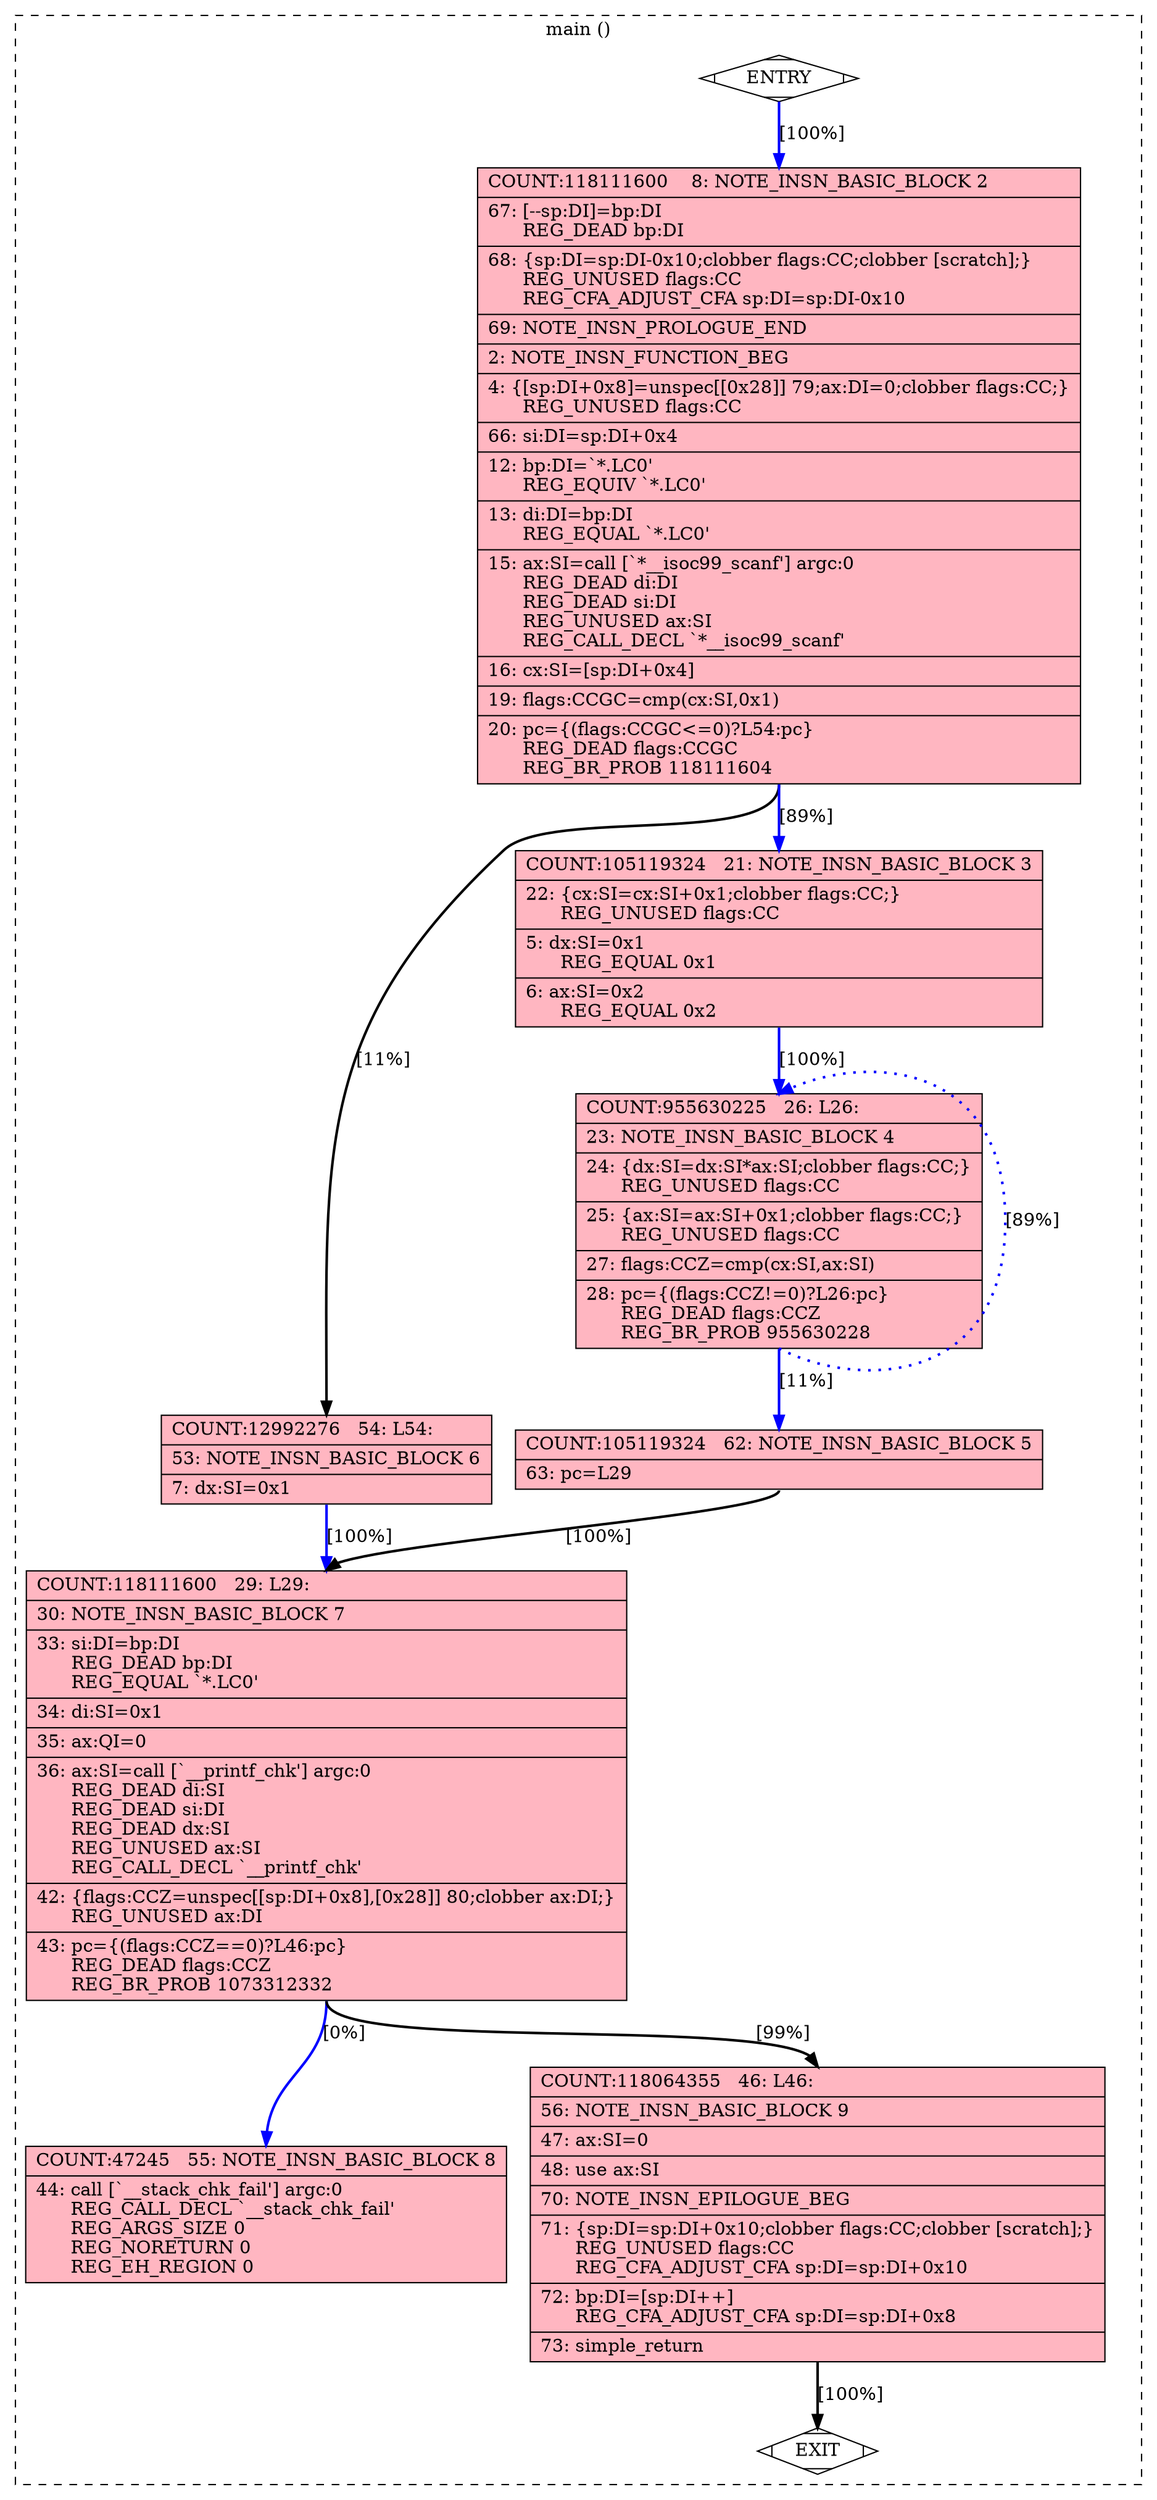 digraph "a-main.c.306r.compgotos" {
overlap=false;
subgraph "cluster_main" {
	style="dashed";
	color="black";
	label="main ()";
	fn_23_basic_block_0 [shape=Mdiamond,style=filled,fillcolor=white,label="ENTRY"];

	fn_23_basic_block_2 [shape=record,style=filled,fillcolor=lightpink,label="{COUNT:118111600\ \ \ \ 8:\ NOTE_INSN_BASIC_BLOCK\ 2\l\
|\ \ \ 67:\ [--sp:DI]=bp:DI\l\
\ \ \ \ \ \ REG_DEAD\ bp:DI\l\
|\ \ \ 68:\ \{sp:DI=sp:DI-0x10;clobber\ flags:CC;clobber\ [scratch];\}\l\
\ \ \ \ \ \ REG_UNUSED\ flags:CC\l\
\ \ \ \ \ \ REG_CFA_ADJUST_CFA\ sp:DI=sp:DI-0x10\l\
|\ \ \ 69:\ NOTE_INSN_PROLOGUE_END\l\
|\ \ \ \ 2:\ NOTE_INSN_FUNCTION_BEG\l\
|\ \ \ \ 4:\ \{[sp:DI+0x8]=unspec[[0x28]]\ 79;ax:DI=0;clobber\ flags:CC;\}\l\
\ \ \ \ \ \ REG_UNUSED\ flags:CC\l\
|\ \ \ 66:\ si:DI=sp:DI+0x4\l\
|\ \ \ 12:\ bp:DI=`*.LC0'\l\
\ \ \ \ \ \ REG_EQUIV\ `*.LC0'\l\
|\ \ \ 13:\ di:DI=bp:DI\l\
\ \ \ \ \ \ REG_EQUAL\ `*.LC0'\l\
|\ \ \ 15:\ ax:SI=call\ [`*__isoc99_scanf']\ argc:0\l\
\ \ \ \ \ \ REG_DEAD\ di:DI\l\
\ \ \ \ \ \ REG_DEAD\ si:DI\l\
\ \ \ \ \ \ REG_UNUSED\ ax:SI\l\
\ \ \ \ \ \ REG_CALL_DECL\ `*__isoc99_scanf'\l\
|\ \ \ 16:\ cx:SI=[sp:DI+0x4]\l\
|\ \ \ 19:\ flags:CCGC=cmp(cx:SI,0x1)\l\
|\ \ \ 20:\ pc=\{(flags:CCGC\<=0)?L54:pc\}\l\
\ \ \ \ \ \ REG_DEAD\ flags:CCGC\l\
\ \ \ \ \ \ REG_BR_PROB\ 118111604\l\
}"];

	fn_23_basic_block_6 [shape=record,style=filled,fillcolor=lightpink,label="{COUNT:12992276\ \ \ 54:\ L54:\l\
|\ \ \ 53:\ NOTE_INSN_BASIC_BLOCK\ 6\l\
|\ \ \ \ 7:\ dx:SI=0x1\l\
}"];

	fn_23_basic_block_3 [shape=record,style=filled,fillcolor=lightpink,label="{COUNT:105119324\ \ \ 21:\ NOTE_INSN_BASIC_BLOCK\ 3\l\
|\ \ \ 22:\ \{cx:SI=cx:SI+0x1;clobber\ flags:CC;\}\l\
\ \ \ \ \ \ REG_UNUSED\ flags:CC\l\
|\ \ \ \ 5:\ dx:SI=0x1\l\
\ \ \ \ \ \ REG_EQUAL\ 0x1\l\
|\ \ \ \ 6:\ ax:SI=0x2\l\
\ \ \ \ \ \ REG_EQUAL\ 0x2\l\
}"];

	fn_23_basic_block_4 [shape=record,style=filled,fillcolor=lightpink,label="{COUNT:955630225\ \ \ 26:\ L26:\l\
|\ \ \ 23:\ NOTE_INSN_BASIC_BLOCK\ 4\l\
|\ \ \ 24:\ \{dx:SI=dx:SI*ax:SI;clobber\ flags:CC;\}\l\
\ \ \ \ \ \ REG_UNUSED\ flags:CC\l\
|\ \ \ 25:\ \{ax:SI=ax:SI+0x1;clobber\ flags:CC;\}\l\
\ \ \ \ \ \ REG_UNUSED\ flags:CC\l\
|\ \ \ 27:\ flags:CCZ=cmp(cx:SI,ax:SI)\l\
|\ \ \ 28:\ pc=\{(flags:CCZ!=0)?L26:pc\}\l\
\ \ \ \ \ \ REG_DEAD\ flags:CCZ\l\
\ \ \ \ \ \ REG_BR_PROB\ 955630228\l\
}"];

	fn_23_basic_block_5 [shape=record,style=filled,fillcolor=lightpink,label="{COUNT:105119324\ \ \ 62:\ NOTE_INSN_BASIC_BLOCK\ 5\l\
|\ \ \ 63:\ pc=L29\l\
}"];

	fn_23_basic_block_7 [shape=record,style=filled,fillcolor=lightpink,label="{COUNT:118111600\ \ \ 29:\ L29:\l\
|\ \ \ 30:\ NOTE_INSN_BASIC_BLOCK\ 7\l\
|\ \ \ 33:\ si:DI=bp:DI\l\
\ \ \ \ \ \ REG_DEAD\ bp:DI\l\
\ \ \ \ \ \ REG_EQUAL\ `*.LC0'\l\
|\ \ \ 34:\ di:SI=0x1\l\
|\ \ \ 35:\ ax:QI=0\l\
|\ \ \ 36:\ ax:SI=call\ [`__printf_chk']\ argc:0\l\
\ \ \ \ \ \ REG_DEAD\ di:SI\l\
\ \ \ \ \ \ REG_DEAD\ si:DI\l\
\ \ \ \ \ \ REG_DEAD\ dx:SI\l\
\ \ \ \ \ \ REG_UNUSED\ ax:SI\l\
\ \ \ \ \ \ REG_CALL_DECL\ `__printf_chk'\l\
|\ \ \ 42:\ \{flags:CCZ=unspec[[sp:DI+0x8],[0x28]]\ 80;clobber\ ax:DI;\}\l\
\ \ \ \ \ \ REG_UNUSED\ ax:DI\l\
|\ \ \ 43:\ pc=\{(flags:CCZ==0)?L46:pc\}\l\
\ \ \ \ \ \ REG_DEAD\ flags:CCZ\l\
\ \ \ \ \ \ REG_BR_PROB\ 1073312332\l\
}"];

	fn_23_basic_block_8 [shape=record,style=filled,fillcolor=lightpink,label="{COUNT:47245\ \ \ 55:\ NOTE_INSN_BASIC_BLOCK\ 8\l\
|\ \ \ 44:\ call\ [`__stack_chk_fail']\ argc:0\l\
\ \ \ \ \ \ REG_CALL_DECL\ `__stack_chk_fail'\l\
\ \ \ \ \ \ REG_ARGS_SIZE\ 0\l\
\ \ \ \ \ \ REG_NORETURN\ 0\l\
\ \ \ \ \ \ REG_EH_REGION\ 0\l\
}"];

	fn_23_basic_block_9 [shape=record,style=filled,fillcolor=lightpink,label="{COUNT:118064355\ \ \ 46:\ L46:\l\
|\ \ \ 56:\ NOTE_INSN_BASIC_BLOCK\ 9\l\
|\ \ \ 47:\ ax:SI=0\l\
|\ \ \ 48:\ use\ ax:SI\l\
|\ \ \ 70:\ NOTE_INSN_EPILOGUE_BEG\l\
|\ \ \ 71:\ \{sp:DI=sp:DI+0x10;clobber\ flags:CC;clobber\ [scratch];\}\l\
\ \ \ \ \ \ REG_UNUSED\ flags:CC\l\
\ \ \ \ \ \ REG_CFA_ADJUST_CFA\ sp:DI=sp:DI+0x10\l\
|\ \ \ 72:\ bp:DI=[sp:DI++]\l\
\ \ \ \ \ \ REG_CFA_ADJUST_CFA\ sp:DI=sp:DI+0x8\l\
|\ \ \ 73:\ simple_return\l\
}"];

	fn_23_basic_block_1 [shape=Mdiamond,style=filled,fillcolor=white,label="EXIT"];

	fn_23_basic_block_0:s -> fn_23_basic_block_2:n [style="solid,bold",color=blue,weight=100,constraint=true,label="[100%]"];
	fn_23_basic_block_2:s -> fn_23_basic_block_3:n [style="solid,bold",color=blue,weight=100,constraint=true,label="[89%]"];
	fn_23_basic_block_2:s -> fn_23_basic_block_6:n [style="solid,bold",color=black,weight=10,constraint=true,label="[11%]"];
	fn_23_basic_block_3:s -> fn_23_basic_block_4:n [style="solid,bold",color=blue,weight=100,constraint=true,label="[100%]"];
	fn_23_basic_block_4:s -> fn_23_basic_block_4:n [style="dotted,bold",color=blue,weight=10,constraint=false,label="[89%]"];
	fn_23_basic_block_4:s -> fn_23_basic_block_5:n [style="solid,bold",color=blue,weight=100,constraint=true,label="[11%]"];
	fn_23_basic_block_5:s -> fn_23_basic_block_7:n [style="solid,bold",color=black,weight=10,constraint=true,label="[100%]"];
	fn_23_basic_block_6:s -> fn_23_basic_block_7:n [style="solid,bold",color=blue,weight=100,constraint=true,label="[100%]"];
	fn_23_basic_block_7:s -> fn_23_basic_block_9:n [style="solid,bold",color=black,weight=10,constraint=true,label="[99%]"];
	fn_23_basic_block_7:s -> fn_23_basic_block_8:n [style="solid,bold",color=blue,weight=100,constraint=true,label="[0%]"];
	fn_23_basic_block_9:s -> fn_23_basic_block_1:n [style="solid,bold",color=black,weight=10,constraint=true,label="[100%]"];
	fn_23_basic_block_0:s -> fn_23_basic_block_1:n [style="invis",constraint=true];
}
}
